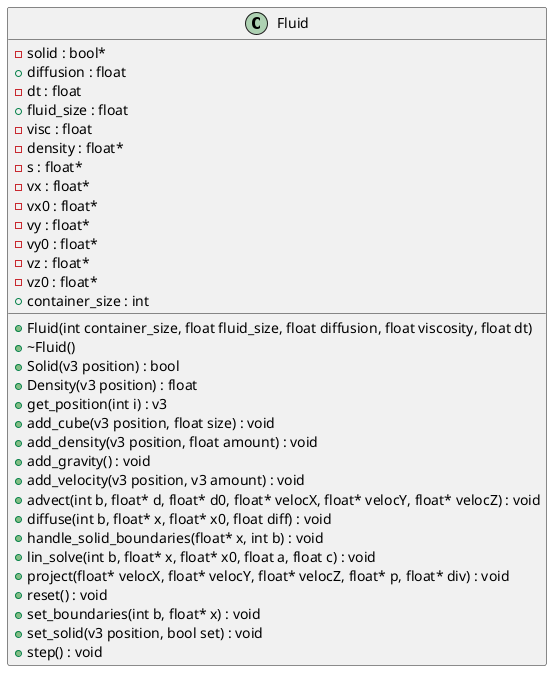 @startuml





/' Objects '/

class Fluid {
	+Fluid(int container_size, float fluid_size, float diffusion, float viscosity, float dt)
	+~Fluid()
	+Solid(v3 position) : bool
	-solid : bool*
	+Density(v3 position) : float
	+diffusion : float
	-dt : float
	+fluid_size : float
	-visc : float
	-density : float*
	-s : float*
	-vx : float*
	-vx0 : float*
	-vy : float*
	-vy0 : float*
	-vz : float*
	-vz0 : float*
	+container_size : int
	+get_position(int i) : v3
	+add_cube(v3 position, float size) : void
	+add_density(v3 position, float amount) : void
	+add_gravity() : void
	+add_velocity(v3 position, v3 amount) : void
	+advect(int b, float* d, float* d0, float* velocX, float* velocY, float* velocZ) : void
	+diffuse(int b, float* x, float* x0, float diff) : void
	+handle_solid_boundaries(float* x, int b) : void
	+lin_solve(int b, float* x, float* x0, float a, float c) : void
	+project(float* velocX, float* velocY, float* velocZ, float* p, float* div) : void
	+reset() : void
	+set_boundaries(int b, float* x) : void
	+set_solid(v3 position, bool set) : void
	+step() : void
}





/' Inheritance relationships '/




/' Aggregation relationships '/





/' Nested objects '/



@enduml
